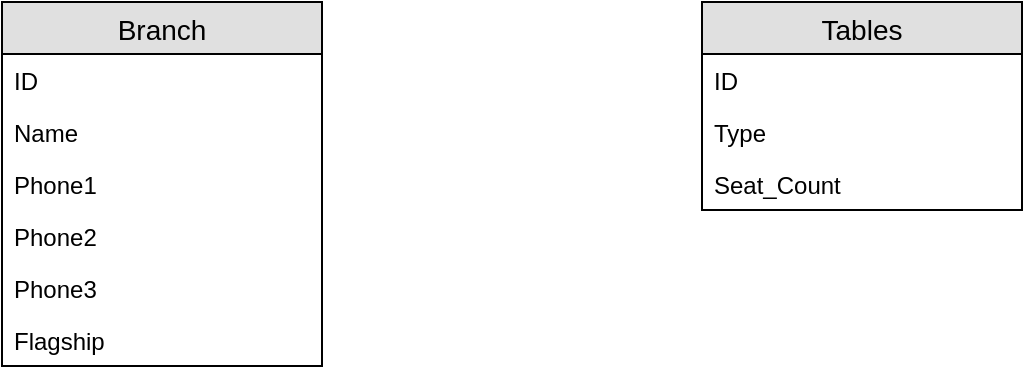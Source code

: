 <mxfile version="12.6.6" type="github">
  <diagram id="K2kimMCqfo-lt254b6mz" name="Page-1">
    <mxGraphModel dx="2062" dy="1122" grid="1" gridSize="10" guides="1" tooltips="1" connect="1" arrows="1" fold="1" page="1" pageScale="1" pageWidth="850" pageHeight="1100" math="0" shadow="0">
      <root>
        <mxCell id="0"/>
        <mxCell id="1" parent="0"/>
        <mxCell id="cxggh6h811UMpMzccYXF-1" value="Branch" style="swimlane;fontStyle=0;childLayout=stackLayout;horizontal=1;startSize=26;fillColor=#e0e0e0;horizontalStack=0;resizeParent=1;resizeParentMax=0;resizeLast=0;collapsible=1;marginBottom=0;swimlaneFillColor=#ffffff;align=center;fontSize=14;" parent="1" vertex="1">
          <mxGeometry x="70" y="130" width="160" height="182" as="geometry"/>
        </mxCell>
        <mxCell id="Hkxheu4Fu56JGGWB1mi--7" value="ID" style="text;strokeColor=none;fillColor=none;spacingLeft=4;spacingRight=4;overflow=hidden;rotatable=0;points=[[0,0.5],[1,0.5]];portConstraint=eastwest;fontSize=12;" vertex="1" parent="cxggh6h811UMpMzccYXF-1">
          <mxGeometry y="26" width="160" height="26" as="geometry"/>
        </mxCell>
        <mxCell id="cxggh6h811UMpMzccYXF-2" value="Name" style="text;strokeColor=none;fillColor=none;spacingLeft=4;spacingRight=4;overflow=hidden;rotatable=0;points=[[0,0.5],[1,0.5]];portConstraint=eastwest;fontSize=12;" parent="cxggh6h811UMpMzccYXF-1" vertex="1">
          <mxGeometry y="52" width="160" height="26" as="geometry"/>
        </mxCell>
        <mxCell id="cxggh6h811UMpMzccYXF-3" value="Phone1" style="text;strokeColor=none;fillColor=none;spacingLeft=4;spacingRight=4;overflow=hidden;rotatable=0;points=[[0,0.5],[1,0.5]];portConstraint=eastwest;fontSize=12;" parent="cxggh6h811UMpMzccYXF-1" vertex="1">
          <mxGeometry y="78" width="160" height="26" as="geometry"/>
        </mxCell>
        <mxCell id="Hkxheu4Fu56JGGWB1mi--1" value="Phone2" style="text;strokeColor=none;fillColor=none;spacingLeft=4;spacingRight=4;overflow=hidden;rotatable=0;points=[[0,0.5],[1,0.5]];portConstraint=eastwest;fontSize=12;" vertex="1" parent="cxggh6h811UMpMzccYXF-1">
          <mxGeometry y="104" width="160" height="26" as="geometry"/>
        </mxCell>
        <mxCell id="Hkxheu4Fu56JGGWB1mi--8" value="Phone3" style="text;strokeColor=none;fillColor=none;spacingLeft=4;spacingRight=4;overflow=hidden;rotatable=0;points=[[0,0.5],[1,0.5]];portConstraint=eastwest;fontSize=12;" vertex="1" parent="cxggh6h811UMpMzccYXF-1">
          <mxGeometry y="130" width="160" height="26" as="geometry"/>
        </mxCell>
        <mxCell id="cxggh6h811UMpMzccYXF-4" value="Flagship&#xa;" style="text;strokeColor=none;fillColor=none;spacingLeft=4;spacingRight=4;overflow=hidden;rotatable=0;points=[[0,0.5],[1,0.5]];portConstraint=eastwest;fontSize=12;" parent="cxggh6h811UMpMzccYXF-1" vertex="1">
          <mxGeometry y="156" width="160" height="26" as="geometry"/>
        </mxCell>
        <mxCell id="Hkxheu4Fu56JGGWB1mi--3" value="Tables" style="swimlane;fontStyle=0;childLayout=stackLayout;horizontal=1;startSize=26;fillColor=#e0e0e0;horizontalStack=0;resizeParent=1;resizeParentMax=0;resizeLast=0;collapsible=1;marginBottom=0;swimlaneFillColor=#ffffff;align=center;fontSize=14;" vertex="1" parent="1">
          <mxGeometry x="420" y="130" width="160" height="104" as="geometry"/>
        </mxCell>
        <mxCell id="Hkxheu4Fu56JGGWB1mi--4" value="ID" style="text;strokeColor=none;fillColor=none;spacingLeft=4;spacingRight=4;overflow=hidden;rotatable=0;points=[[0,0.5],[1,0.5]];portConstraint=eastwest;fontSize=12;" vertex="1" parent="Hkxheu4Fu56JGGWB1mi--3">
          <mxGeometry y="26" width="160" height="26" as="geometry"/>
        </mxCell>
        <mxCell id="Hkxheu4Fu56JGGWB1mi--5" value="Type" style="text;strokeColor=none;fillColor=none;spacingLeft=4;spacingRight=4;overflow=hidden;rotatable=0;points=[[0,0.5],[1,0.5]];portConstraint=eastwest;fontSize=12;" vertex="1" parent="Hkxheu4Fu56JGGWB1mi--3">
          <mxGeometry y="52" width="160" height="26" as="geometry"/>
        </mxCell>
        <mxCell id="Hkxheu4Fu56JGGWB1mi--6" value="Seat_Count" style="text;strokeColor=none;fillColor=none;spacingLeft=4;spacingRight=4;overflow=hidden;rotatable=0;points=[[0,0.5],[1,0.5]];portConstraint=eastwest;fontSize=12;" vertex="1" parent="Hkxheu4Fu56JGGWB1mi--3">
          <mxGeometry y="78" width="160" height="26" as="geometry"/>
        </mxCell>
      </root>
    </mxGraphModel>
  </diagram>
</mxfile>

